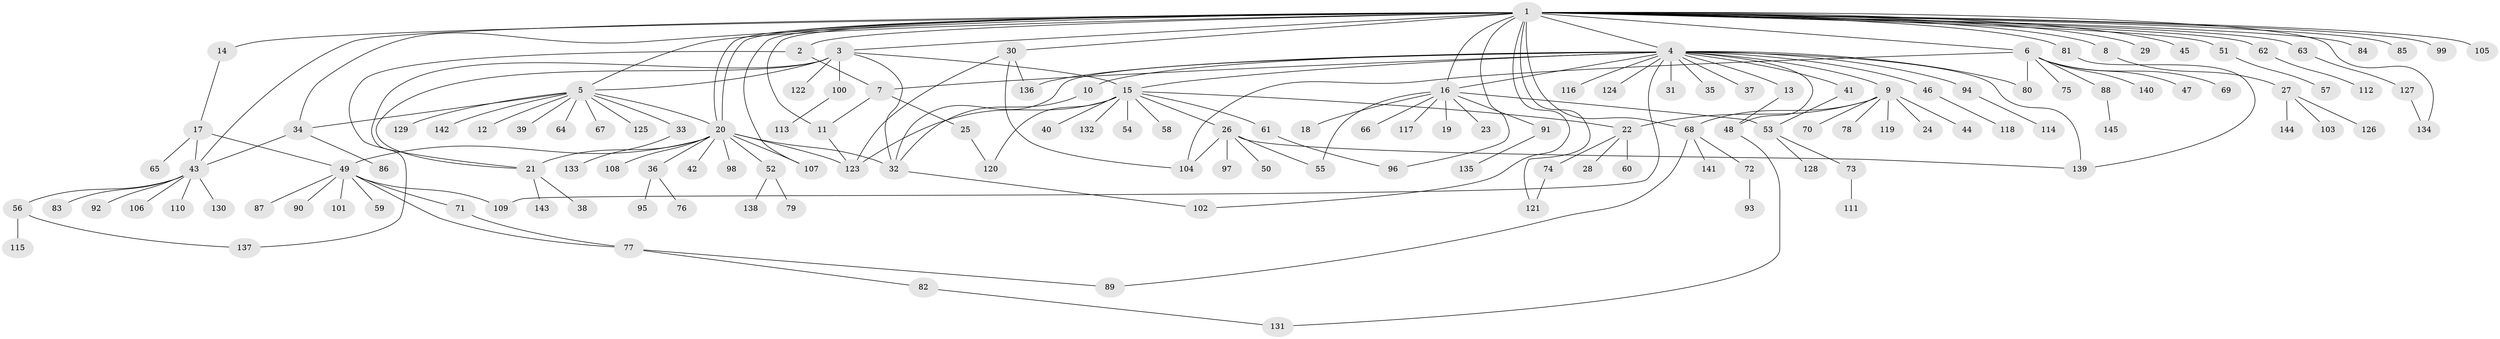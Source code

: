 // Generated by graph-tools (version 1.1) at 2025/49/03/09/25 03:49:55]
// undirected, 145 vertices, 185 edges
graph export_dot {
graph [start="1"]
  node [color=gray90,style=filled];
  1;
  2;
  3;
  4;
  5;
  6;
  7;
  8;
  9;
  10;
  11;
  12;
  13;
  14;
  15;
  16;
  17;
  18;
  19;
  20;
  21;
  22;
  23;
  24;
  25;
  26;
  27;
  28;
  29;
  30;
  31;
  32;
  33;
  34;
  35;
  36;
  37;
  38;
  39;
  40;
  41;
  42;
  43;
  44;
  45;
  46;
  47;
  48;
  49;
  50;
  51;
  52;
  53;
  54;
  55;
  56;
  57;
  58;
  59;
  60;
  61;
  62;
  63;
  64;
  65;
  66;
  67;
  68;
  69;
  70;
  71;
  72;
  73;
  74;
  75;
  76;
  77;
  78;
  79;
  80;
  81;
  82;
  83;
  84;
  85;
  86;
  87;
  88;
  89;
  90;
  91;
  92;
  93;
  94;
  95;
  96;
  97;
  98;
  99;
  100;
  101;
  102;
  103;
  104;
  105;
  106;
  107;
  108;
  109;
  110;
  111;
  112;
  113;
  114;
  115;
  116;
  117;
  118;
  119;
  120;
  121;
  122;
  123;
  124;
  125;
  126;
  127;
  128;
  129;
  130;
  131;
  132;
  133;
  134;
  135;
  136;
  137;
  138;
  139;
  140;
  141;
  142;
  143;
  144;
  145;
  1 -- 2;
  1 -- 3;
  1 -- 4;
  1 -- 5;
  1 -- 6;
  1 -- 8;
  1 -- 11;
  1 -- 14;
  1 -- 16;
  1 -- 20;
  1 -- 20;
  1 -- 29;
  1 -- 30;
  1 -- 34;
  1 -- 43;
  1 -- 45;
  1 -- 51;
  1 -- 62;
  1 -- 63;
  1 -- 68;
  1 -- 81;
  1 -- 84;
  1 -- 85;
  1 -- 96;
  1 -- 99;
  1 -- 102;
  1 -- 105;
  1 -- 107;
  1 -- 121;
  1 -- 134;
  2 -- 7;
  2 -- 21;
  3 -- 5;
  3 -- 15;
  3 -- 21;
  3 -- 32;
  3 -- 100;
  3 -- 122;
  3 -- 137;
  4 -- 7;
  4 -- 9;
  4 -- 10;
  4 -- 13;
  4 -- 15;
  4 -- 16;
  4 -- 31;
  4 -- 32;
  4 -- 35;
  4 -- 37;
  4 -- 41;
  4 -- 46;
  4 -- 48;
  4 -- 80;
  4 -- 94;
  4 -- 109;
  4 -- 116;
  4 -- 124;
  4 -- 136;
  4 -- 139;
  5 -- 12;
  5 -- 20;
  5 -- 33;
  5 -- 34;
  5 -- 39;
  5 -- 64;
  5 -- 67;
  5 -- 125;
  5 -- 129;
  5 -- 142;
  6 -- 47;
  6 -- 69;
  6 -- 75;
  6 -- 80;
  6 -- 88;
  6 -- 104;
  6 -- 140;
  7 -- 11;
  7 -- 25;
  8 -- 27;
  9 -- 22;
  9 -- 24;
  9 -- 44;
  9 -- 68;
  9 -- 70;
  9 -- 78;
  9 -- 119;
  10 -- 32;
  11 -- 123;
  13 -- 48;
  14 -- 17;
  15 -- 22;
  15 -- 26;
  15 -- 40;
  15 -- 54;
  15 -- 58;
  15 -- 61;
  15 -- 120;
  15 -- 123;
  15 -- 132;
  16 -- 18;
  16 -- 19;
  16 -- 23;
  16 -- 53;
  16 -- 55;
  16 -- 66;
  16 -- 91;
  16 -- 117;
  17 -- 43;
  17 -- 49;
  17 -- 65;
  20 -- 21;
  20 -- 32;
  20 -- 36;
  20 -- 42;
  20 -- 49;
  20 -- 52;
  20 -- 98;
  20 -- 107;
  20 -- 108;
  20 -- 123;
  21 -- 38;
  21 -- 143;
  22 -- 28;
  22 -- 60;
  22 -- 74;
  25 -- 120;
  26 -- 50;
  26 -- 55;
  26 -- 97;
  26 -- 104;
  26 -- 139;
  27 -- 103;
  27 -- 126;
  27 -- 144;
  30 -- 104;
  30 -- 123;
  30 -- 136;
  32 -- 102;
  33 -- 133;
  34 -- 43;
  34 -- 86;
  36 -- 76;
  36 -- 95;
  41 -- 53;
  43 -- 56;
  43 -- 83;
  43 -- 92;
  43 -- 106;
  43 -- 110;
  43 -- 130;
  46 -- 118;
  48 -- 131;
  49 -- 59;
  49 -- 71;
  49 -- 77;
  49 -- 87;
  49 -- 90;
  49 -- 101;
  49 -- 109;
  51 -- 57;
  52 -- 79;
  52 -- 138;
  53 -- 73;
  53 -- 128;
  56 -- 115;
  56 -- 137;
  61 -- 96;
  62 -- 112;
  63 -- 127;
  68 -- 72;
  68 -- 89;
  68 -- 141;
  71 -- 77;
  72 -- 93;
  73 -- 111;
  74 -- 121;
  77 -- 82;
  77 -- 89;
  81 -- 139;
  82 -- 131;
  88 -- 145;
  91 -- 135;
  94 -- 114;
  100 -- 113;
  127 -- 134;
}
